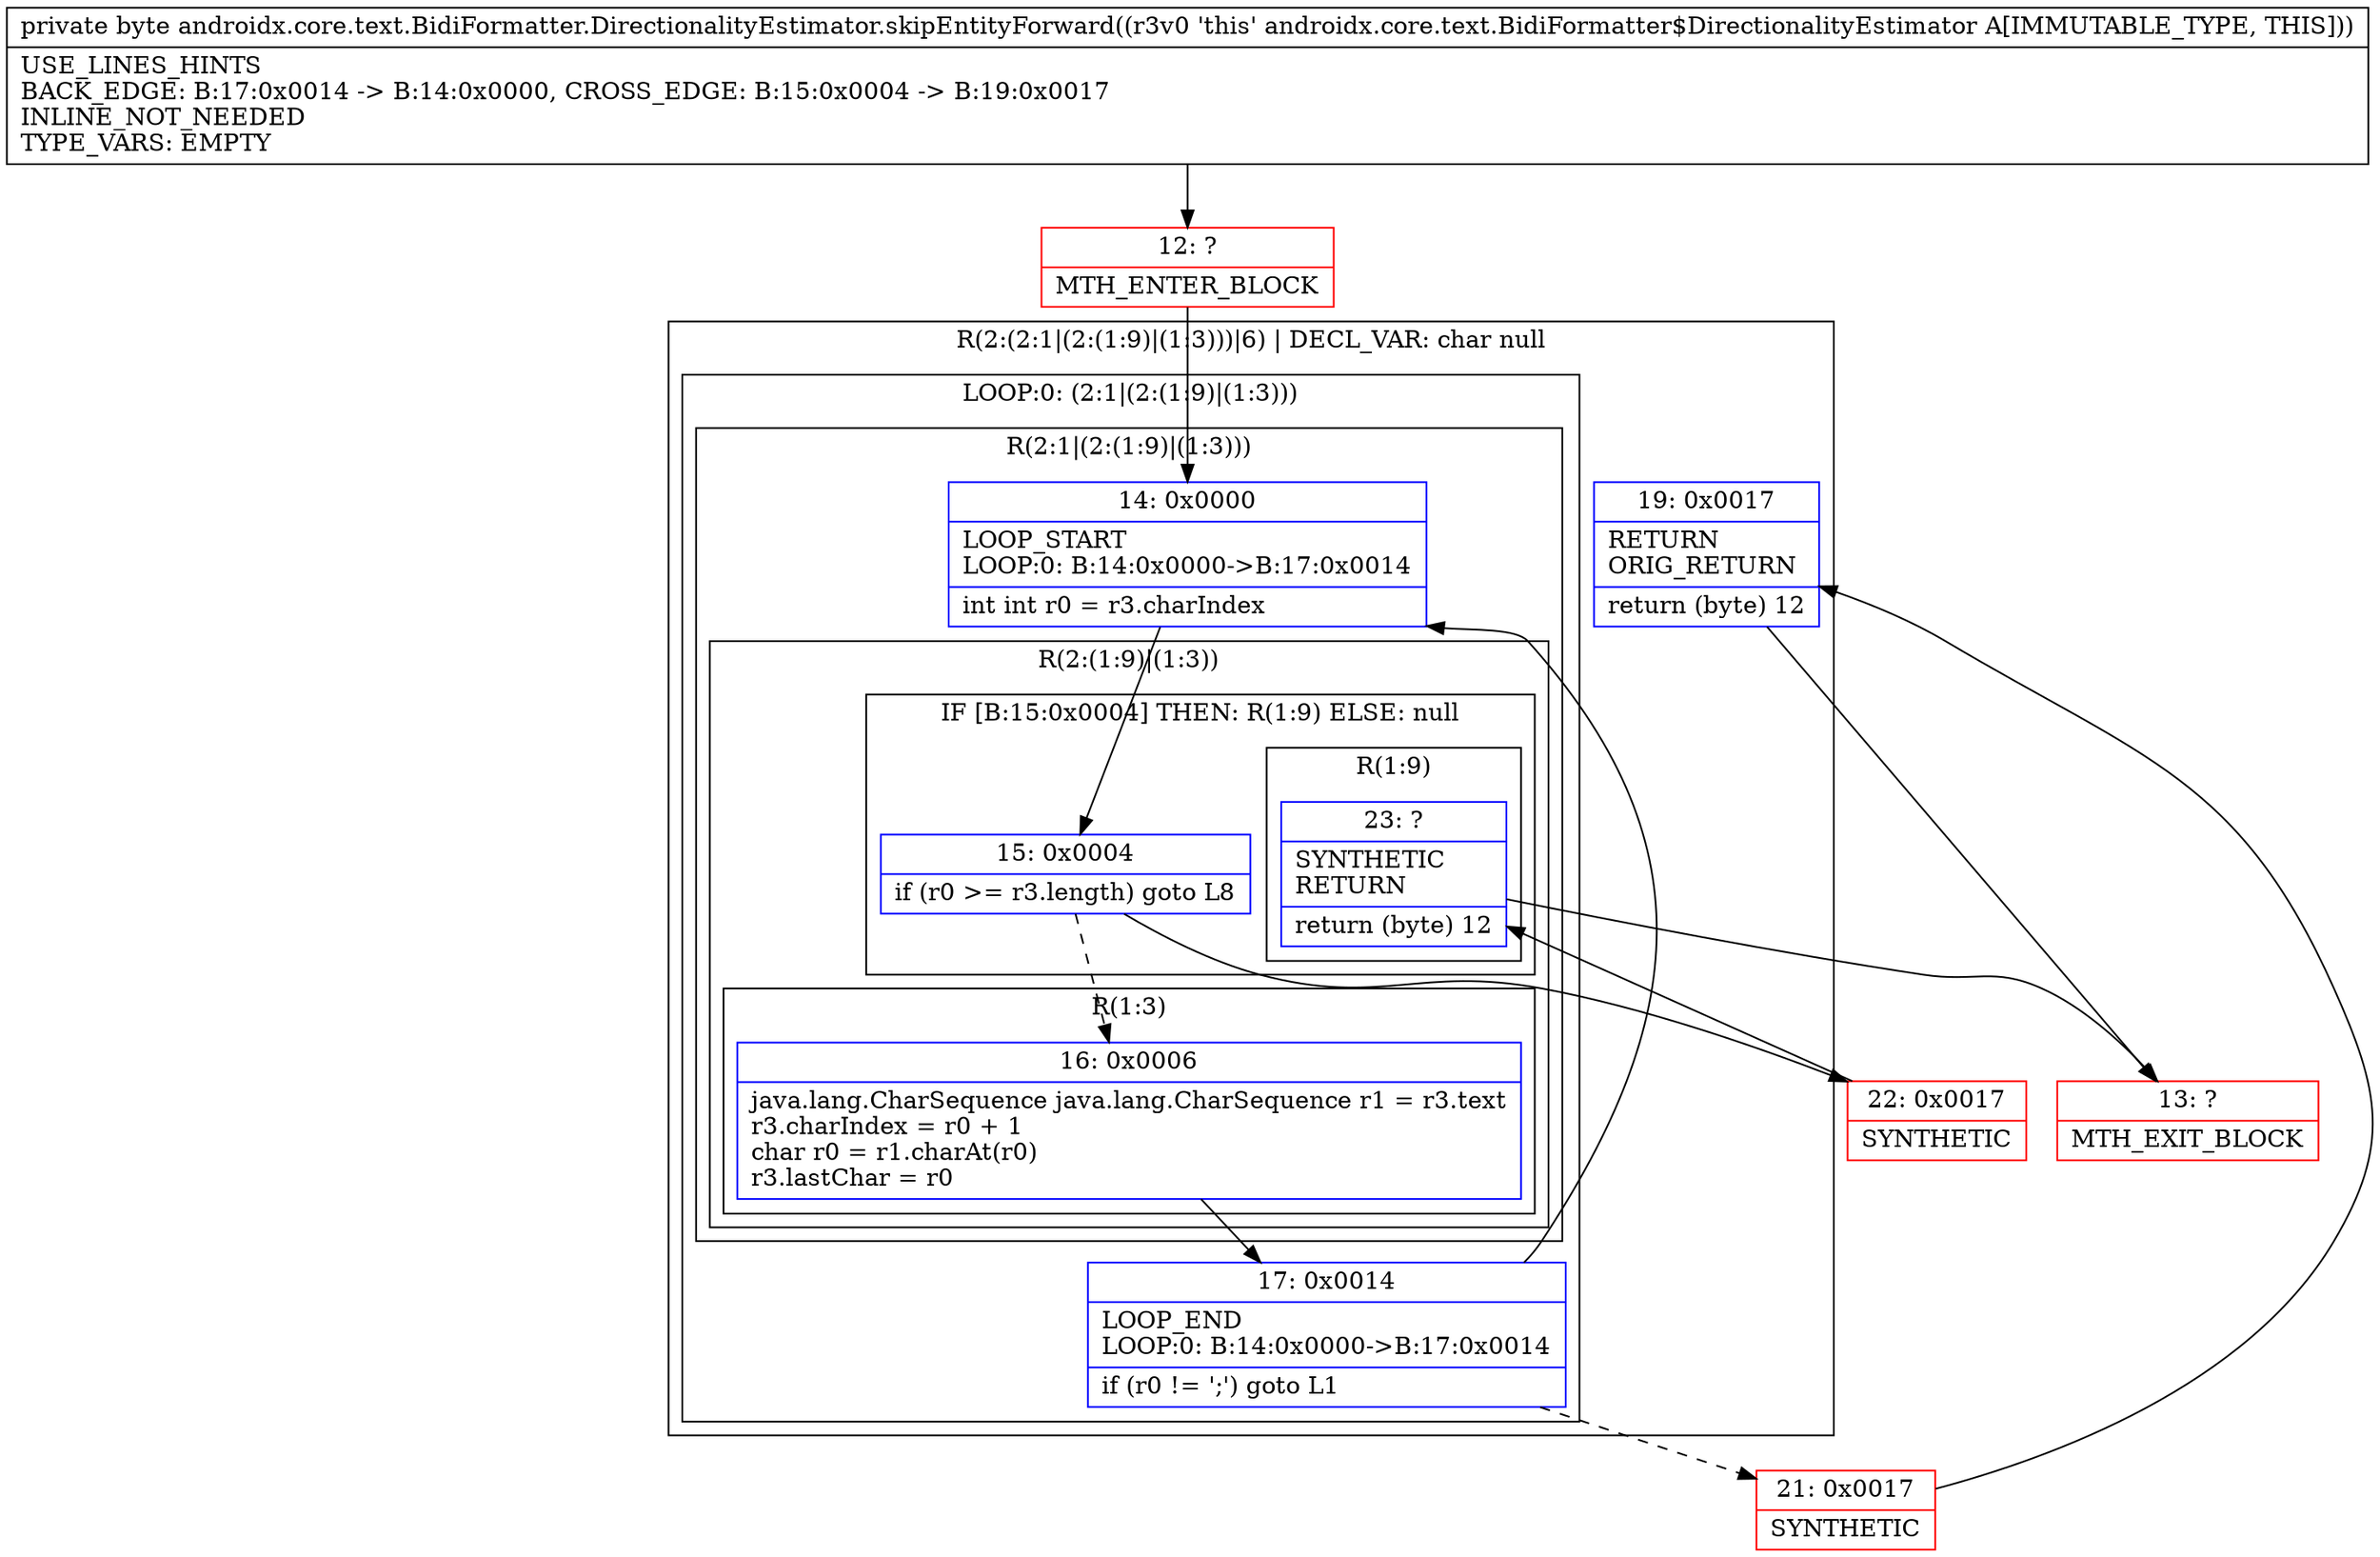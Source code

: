 digraph "CFG forandroidx.core.text.BidiFormatter.DirectionalityEstimator.skipEntityForward()B" {
subgraph cluster_Region_134370023 {
label = "R(2:(2:1|(2:(1:9)|(1:3)))|6) | DECL_VAR: char null\l";
node [shape=record,color=blue];
subgraph cluster_LoopRegion_1342591016 {
label = "LOOP:0: (2:1|(2:(1:9)|(1:3)))";
node [shape=record,color=blue];
Node_17 [shape=record,label="{17\:\ 0x0014|LOOP_END\lLOOP:0: B:14:0x0000\-\>B:17:0x0014\l|if (r0 != ';') goto L1\l}"];
subgraph cluster_Region_727792596 {
label = "R(2:1|(2:(1:9)|(1:3)))";
node [shape=record,color=blue];
Node_14 [shape=record,label="{14\:\ 0x0000|LOOP_START\lLOOP:0: B:14:0x0000\-\>B:17:0x0014\l|int int r0 = r3.charIndex\l}"];
subgraph cluster_Region_1335259067 {
label = "R(2:(1:9)|(1:3))";
node [shape=record,color=blue];
subgraph cluster_IfRegion_1333640228 {
label = "IF [B:15:0x0004] THEN: R(1:9) ELSE: null";
node [shape=record,color=blue];
Node_15 [shape=record,label="{15\:\ 0x0004|if (r0 \>= r3.length) goto L8\l}"];
subgraph cluster_Region_140906968 {
label = "R(1:9)";
node [shape=record,color=blue];
Node_23 [shape=record,label="{23\:\ ?|SYNTHETIC\lRETURN\l|return (byte) 12\l}"];
}
}
subgraph cluster_Region_982044051 {
label = "R(1:3)";
node [shape=record,color=blue];
Node_16 [shape=record,label="{16\:\ 0x0006|java.lang.CharSequence java.lang.CharSequence r1 = r3.text\lr3.charIndex = r0 + 1\lchar r0 = r1.charAt(r0)\lr3.lastChar = r0\l}"];
}
}
}
}
Node_19 [shape=record,label="{19\:\ 0x0017|RETURN\lORIG_RETURN\l|return (byte) 12\l}"];
}
Node_12 [shape=record,color=red,label="{12\:\ ?|MTH_ENTER_BLOCK\l}"];
Node_21 [shape=record,color=red,label="{21\:\ 0x0017|SYNTHETIC\l}"];
Node_13 [shape=record,color=red,label="{13\:\ ?|MTH_EXIT_BLOCK\l}"];
Node_22 [shape=record,color=red,label="{22\:\ 0x0017|SYNTHETIC\l}"];
MethodNode[shape=record,label="{private byte androidx.core.text.BidiFormatter.DirectionalityEstimator.skipEntityForward((r3v0 'this' androidx.core.text.BidiFormatter$DirectionalityEstimator A[IMMUTABLE_TYPE, THIS]))  | USE_LINES_HINTS\lBACK_EDGE: B:17:0x0014 \-\> B:14:0x0000, CROSS_EDGE: B:15:0x0004 \-\> B:19:0x0017\lINLINE_NOT_NEEDED\lTYPE_VARS: EMPTY\l}"];
MethodNode -> Node_12;Node_17 -> Node_14;
Node_17 -> Node_21[style=dashed];
Node_14 -> Node_15;
Node_15 -> Node_16[style=dashed];
Node_15 -> Node_22;
Node_23 -> Node_13;
Node_16 -> Node_17;
Node_19 -> Node_13;
Node_12 -> Node_14;
Node_21 -> Node_19;
Node_22 -> Node_23;
}

